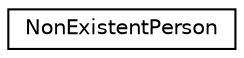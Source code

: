 digraph "Graphical Class Hierarchy"
{
 // LATEX_PDF_SIZE
  edge [fontname="Helvetica",fontsize="10",labelfontname="Helvetica",labelfontsize="10"];
  node [fontname="Helvetica",fontsize="10",shape=record];
  rankdir="LR";
  Node0 [label="NonExistentPerson",height=0.2,width=0.4,color="black", fillcolor="white", style="filled",URL="$class_non_existent_person.html",tooltip=" "];
}
